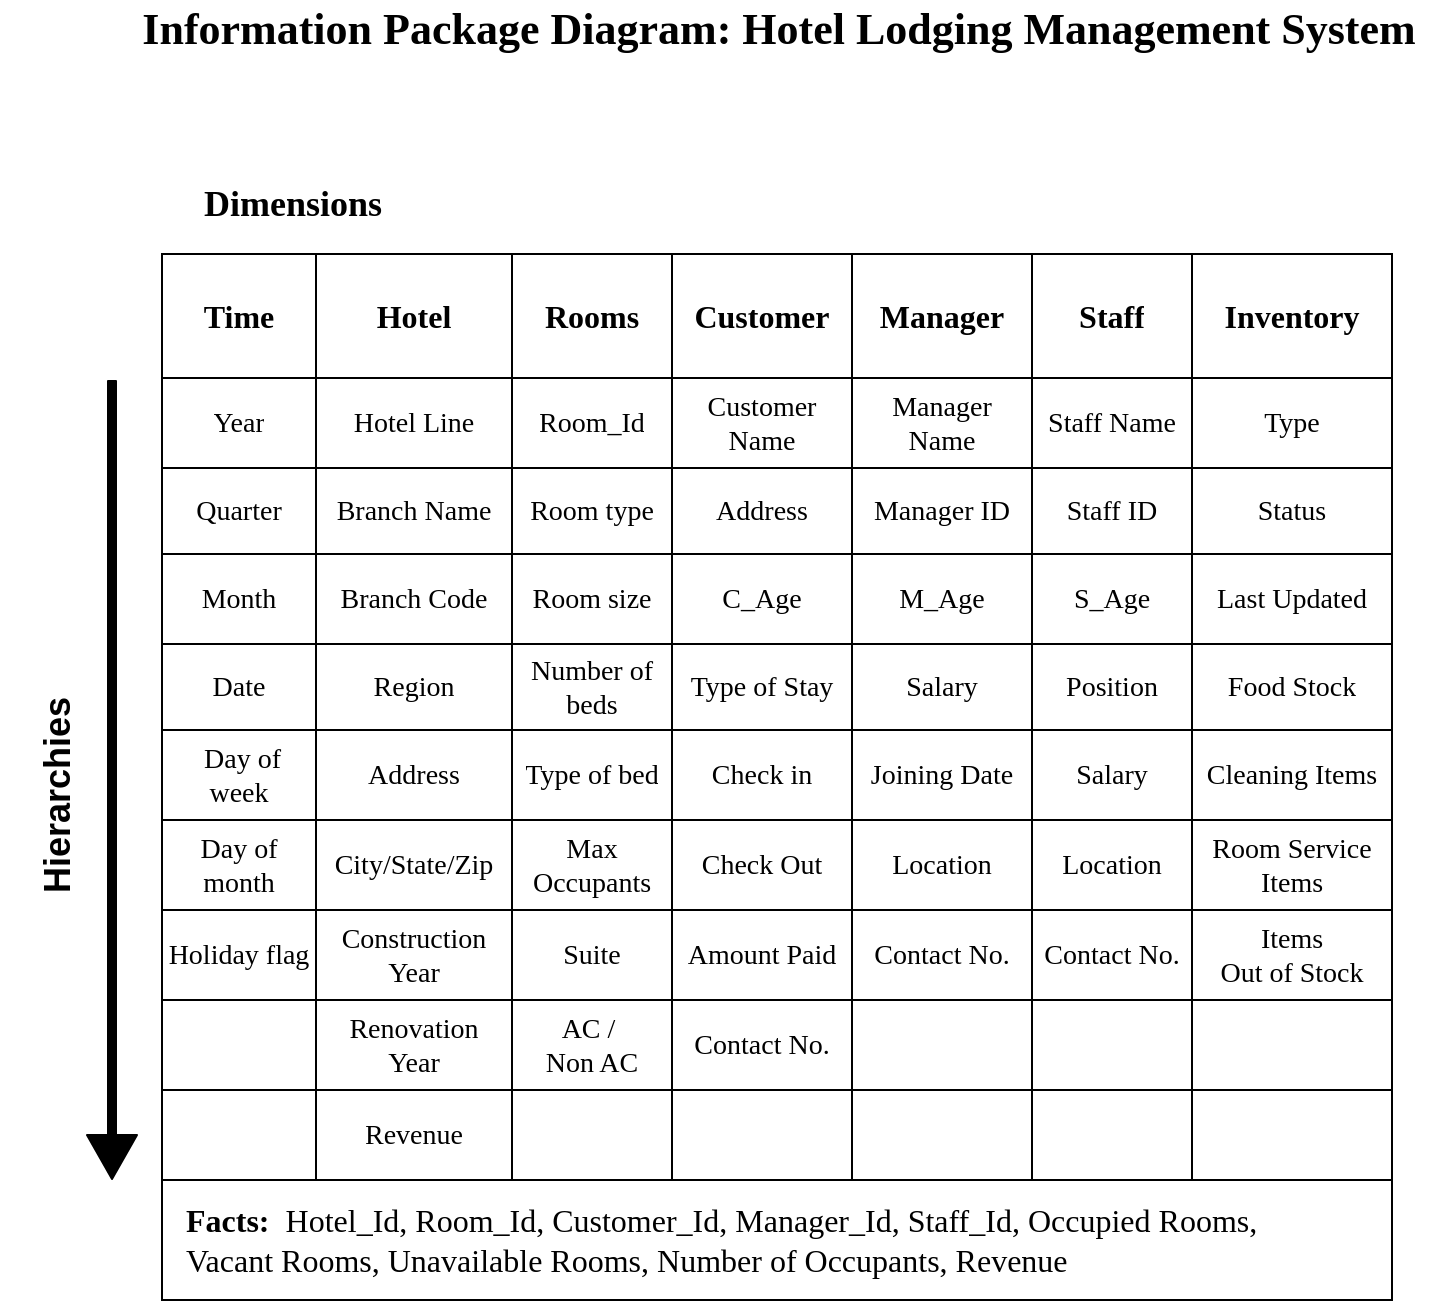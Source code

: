 <mxfile version="14.7.2" type="github">
  <diagram id="se8A-JM5ka0p8QmDvKIA" name="Page-1">
    <mxGraphModel dx="905" dy="619" grid="1" gridSize="10" guides="1" tooltips="1" connect="1" arrows="1" fold="1" page="1" pageScale="1" pageWidth="827" pageHeight="1169" math="0" shadow="0">
      <root>
        <mxCell id="0" />
        <mxCell id="1" parent="0" />
        <mxCell id="weNy3KT9s2WzeFUNVDEB-32" value="&lt;font face=&quot;Times New Roman&quot; style=&quot;font-size: 18px&quot;&gt;&lt;b&gt;Dimensions&lt;/b&gt;&lt;/font&gt;" style="text;html=1;strokeColor=none;fillColor=none;align=center;verticalAlign=middle;whiteSpace=wrap;rounded=0;" parent="1" vertex="1">
          <mxGeometry x="135" y="227" width="131" height="50" as="geometry" />
        </mxCell>
        <mxCell id="weNy3KT9s2WzeFUNVDEB-33" value="&lt;font style=&quot;font-size: 18px&quot;&gt;&lt;b&gt;Hierarchies&lt;/b&gt;&lt;/font&gt;" style="text;html=1;strokeColor=none;fillColor=none;align=center;verticalAlign=middle;whiteSpace=wrap;rounded=0;rotation=270;" parent="1" vertex="1">
          <mxGeometry x="20" y="520" width="125" height="55" as="geometry" />
        </mxCell>
        <mxCell id="weNy3KT9s2WzeFUNVDEB-34" value="" style="shape=flexArrow;endArrow=classic;html=1;labelBackgroundColor=#000000;fillColor=#000000;width=4;endSize=7;fontFamily=Times New Roman;" parent="1" edge="1">
          <mxGeometry width="50" height="50" relative="1" as="geometry">
            <mxPoint x="110" y="340" as="sourcePoint" />
            <mxPoint x="110" y="740" as="targetPoint" />
            <Array as="points" />
          </mxGeometry>
        </mxCell>
        <mxCell id="weNy3KT9s2WzeFUNVDEB-136" value="" style="shape=table;html=1;whiteSpace=wrap;startSize=0;container=1;collapsible=0;childLayout=tableLayout;fontFamily=Times New Roman;fontSize=14;rowLines=1;columnLines=1;fixedRows=0;separatorColor=#FFFFFF;" parent="1" vertex="1">
          <mxGeometry x="135" y="277" width="615" height="463" as="geometry" />
        </mxCell>
        <mxCell id="weNy3KT9s2WzeFUNVDEB-145" value="" style="shape=partialRectangle;html=1;whiteSpace=wrap;collapsible=0;dropTarget=0;pointerEvents=0;fillColor=none;top=0;left=0;bottom=0;right=0;points=[[0,0.5],[1,0.5]];portConstraint=eastwest;fontStyle=1;fontFamily=Times New Roman;fontSize=18;" parent="weNy3KT9s2WzeFUNVDEB-136" vertex="1">
          <mxGeometry width="615" height="62" as="geometry" />
        </mxCell>
        <mxCell id="weNy3KT9s2WzeFUNVDEB-146" value="&lt;font style=&quot;font-size: 16px&quot;&gt;&lt;b&gt;Time&lt;/b&gt;&lt;/font&gt;" style="shape=partialRectangle;html=1;whiteSpace=wrap;connectable=0;overflow=hidden;fillColor=none;top=0;left=0;bottom=0;right=0;fontFamily=Times New Roman;" parent="weNy3KT9s2WzeFUNVDEB-145" vertex="1">
          <mxGeometry width="77" height="62" as="geometry" />
        </mxCell>
        <mxCell id="weNy3KT9s2WzeFUNVDEB-147" value="&lt;font style=&quot;font-size: 16px&quot;&gt;&lt;b&gt;Hotel&lt;/b&gt;&lt;/font&gt;" style="shape=partialRectangle;html=1;whiteSpace=wrap;connectable=0;overflow=hidden;fillColor=none;top=0;left=0;bottom=0;right=0;fontFamily=Times New Roman;" parent="weNy3KT9s2WzeFUNVDEB-145" vertex="1">
          <mxGeometry x="77" width="98" height="62" as="geometry" />
        </mxCell>
        <mxCell id="weNy3KT9s2WzeFUNVDEB-148" value="&lt;font style=&quot;font-size: 16px&quot;&gt;&lt;b&gt;Rooms&lt;/b&gt;&lt;/font&gt;" style="shape=partialRectangle;html=1;whiteSpace=wrap;connectable=0;overflow=hidden;fillColor=none;top=0;left=0;bottom=0;right=0;fontFamily=Times New Roman;" parent="weNy3KT9s2WzeFUNVDEB-145" vertex="1">
          <mxGeometry x="175" width="80" height="62" as="geometry" />
        </mxCell>
        <mxCell id="weNy3KT9s2WzeFUNVDEB-149" value="&lt;font style=&quot;font-size: 16px&quot;&gt;&lt;b&gt;Customer&lt;/b&gt;&lt;/font&gt;" style="shape=partialRectangle;html=1;whiteSpace=wrap;connectable=0;overflow=hidden;fillColor=none;top=0;left=0;bottom=0;right=0;fontFamily=Times New Roman;" parent="weNy3KT9s2WzeFUNVDEB-145" vertex="1">
          <mxGeometry x="255" width="90" height="62" as="geometry" />
        </mxCell>
        <mxCell id="weNy3KT9s2WzeFUNVDEB-150" value="&lt;font style=&quot;font-size: 16px&quot;&gt;&lt;b&gt;Manager&lt;/b&gt;&lt;/font&gt;" style="shape=partialRectangle;html=1;whiteSpace=wrap;connectable=0;overflow=hidden;fillColor=none;top=0;left=0;bottom=0;right=0;fontFamily=Times New Roman;" parent="weNy3KT9s2WzeFUNVDEB-145" vertex="1">
          <mxGeometry x="345" width="90" height="62" as="geometry" />
        </mxCell>
        <mxCell id="weNy3KT9s2WzeFUNVDEB-151" value="&lt;font style=&quot;font-size: 16px&quot;&gt;&lt;b&gt;Staff&lt;/b&gt;&lt;/font&gt;" style="shape=partialRectangle;html=1;whiteSpace=wrap;connectable=0;overflow=hidden;fillColor=none;top=0;left=0;bottom=0;right=0;fontFamily=Times New Roman;" parent="weNy3KT9s2WzeFUNVDEB-145" vertex="1">
          <mxGeometry x="435" width="80" height="62" as="geometry" />
        </mxCell>
        <mxCell id="weNy3KT9s2WzeFUNVDEB-152" value="&lt;font size=&quot;1&quot;&gt;&lt;b style=&quot;font-size: 16px&quot;&gt;Inventory&lt;/b&gt;&lt;/font&gt;" style="shape=partialRectangle;html=1;whiteSpace=wrap;connectable=0;overflow=hidden;fillColor=none;top=0;left=0;bottom=0;right=0;fontFamily=Times New Roman;" parent="weNy3KT9s2WzeFUNVDEB-145" vertex="1">
          <mxGeometry x="515" width="100" height="62" as="geometry" />
        </mxCell>
        <mxCell id="weNy3KT9s2WzeFUNVDEB-153" value="" style="shape=partialRectangle;html=1;whiteSpace=wrap;collapsible=0;dropTarget=0;pointerEvents=0;fillColor=none;top=0;left=0;bottom=0;right=0;points=[[0,0.5],[1,0.5]];portConstraint=eastwest;fontFamily=Times New Roman;fontSize=14;" parent="weNy3KT9s2WzeFUNVDEB-136" vertex="1">
          <mxGeometry y="62" width="615" height="45" as="geometry" />
        </mxCell>
        <mxCell id="weNy3KT9s2WzeFUNVDEB-154" value="&lt;font style=&quot;font-size: 14px&quot;&gt;Year&lt;/font&gt;" style="shape=partialRectangle;html=1;whiteSpace=wrap;connectable=0;overflow=hidden;fillColor=none;top=0;left=0;bottom=0;right=0;fontFamily=Times New Roman;" parent="weNy3KT9s2WzeFUNVDEB-153" vertex="1">
          <mxGeometry width="77" height="45" as="geometry" />
        </mxCell>
        <mxCell id="weNy3KT9s2WzeFUNVDEB-155" value="&lt;font style=&quot;font-size: 14px&quot;&gt;Hotel Line&lt;/font&gt;" style="shape=partialRectangle;html=1;whiteSpace=wrap;connectable=0;overflow=hidden;fillColor=none;top=0;left=0;bottom=0;right=0;fontFamily=Times New Roman;" parent="weNy3KT9s2WzeFUNVDEB-153" vertex="1">
          <mxGeometry x="77" width="98" height="45" as="geometry" />
        </mxCell>
        <mxCell id="weNy3KT9s2WzeFUNVDEB-156" value="&lt;font style=&quot;font-size: 14px&quot;&gt;Room_Id&lt;/font&gt;" style="shape=partialRectangle;html=1;whiteSpace=wrap;connectable=0;overflow=hidden;fillColor=none;top=0;left=0;bottom=0;right=0;fontFamily=Times New Roman;" parent="weNy3KT9s2WzeFUNVDEB-153" vertex="1">
          <mxGeometry x="175" width="80" height="45" as="geometry" />
        </mxCell>
        <mxCell id="weNy3KT9s2WzeFUNVDEB-157" value="&lt;font style=&quot;font-size: 14px&quot;&gt;Customer Name&lt;/font&gt;" style="shape=partialRectangle;html=1;whiteSpace=wrap;connectable=0;overflow=hidden;fillColor=none;top=0;left=0;bottom=0;right=0;fontFamily=Times New Roman;" parent="weNy3KT9s2WzeFUNVDEB-153" vertex="1">
          <mxGeometry x="255" width="90" height="45" as="geometry" />
        </mxCell>
        <mxCell id="weNy3KT9s2WzeFUNVDEB-158" value="&lt;span style=&quot;font-size: 14px&quot;&gt;Manager&lt;br&gt;Name&lt;/span&gt;" style="shape=partialRectangle;html=1;whiteSpace=wrap;connectable=0;overflow=hidden;fillColor=none;top=0;left=0;bottom=0;right=0;fontFamily=Times New Roman;" parent="weNy3KT9s2WzeFUNVDEB-153" vertex="1">
          <mxGeometry x="345" width="90" height="45" as="geometry" />
        </mxCell>
        <mxCell id="weNy3KT9s2WzeFUNVDEB-159" value="&lt;span style=&quot;font-size: 14px&quot;&gt;Staff Name&lt;/span&gt;" style="shape=partialRectangle;html=1;whiteSpace=wrap;connectable=0;overflow=hidden;fillColor=none;top=0;left=0;bottom=0;right=0;fontFamily=Times New Roman;" parent="weNy3KT9s2WzeFUNVDEB-153" vertex="1">
          <mxGeometry x="435" width="80" height="45" as="geometry" />
        </mxCell>
        <mxCell id="weNy3KT9s2WzeFUNVDEB-160" value="&lt;font style=&quot;font-size: 14px&quot;&gt;Type&lt;/font&gt;" style="shape=partialRectangle;html=1;whiteSpace=wrap;connectable=0;overflow=hidden;fillColor=none;top=0;left=0;bottom=0;right=0;fontFamily=Times New Roman;" parent="weNy3KT9s2WzeFUNVDEB-153" vertex="1">
          <mxGeometry x="515" width="100" height="45" as="geometry" />
        </mxCell>
        <mxCell id="weNy3KT9s2WzeFUNVDEB-161" value="" style="shape=partialRectangle;html=1;whiteSpace=wrap;collapsible=0;dropTarget=0;pointerEvents=0;fillColor=none;top=0;left=0;bottom=0;right=0;points=[[0,0.5],[1,0.5]];portConstraint=eastwest;fontFamily=Times New Roman;" parent="weNy3KT9s2WzeFUNVDEB-136" vertex="1">
          <mxGeometry y="107" width="615" height="43" as="geometry" />
        </mxCell>
        <mxCell id="weNy3KT9s2WzeFUNVDEB-162" value="&lt;font style=&quot;font-size: 14px&quot;&gt;Quarter&lt;/font&gt;" style="shape=partialRectangle;html=1;whiteSpace=wrap;connectable=0;overflow=hidden;fillColor=none;top=0;left=0;bottom=0;right=0;fontFamily=Times New Roman;" parent="weNy3KT9s2WzeFUNVDEB-161" vertex="1">
          <mxGeometry width="77" height="43" as="geometry" />
        </mxCell>
        <mxCell id="weNy3KT9s2WzeFUNVDEB-163" value="&lt;font style=&quot;font-size: 14px&quot;&gt;Branch Name&lt;/font&gt;" style="shape=partialRectangle;html=1;whiteSpace=wrap;connectable=0;overflow=hidden;fillColor=none;top=0;left=0;bottom=0;right=0;fontFamily=Times New Roman;" parent="weNy3KT9s2WzeFUNVDEB-161" vertex="1">
          <mxGeometry x="77" width="98" height="43" as="geometry" />
        </mxCell>
        <mxCell id="weNy3KT9s2WzeFUNVDEB-164" value="&lt;font style=&quot;font-size: 14px&quot;&gt;Room typ&lt;/font&gt;&lt;span style=&quot;font-size: 14px&quot;&gt;e&lt;/span&gt;" style="shape=partialRectangle;html=1;whiteSpace=wrap;connectable=0;overflow=hidden;fillColor=none;top=0;left=0;bottom=0;right=0;fontFamily=Times New Roman;" parent="weNy3KT9s2WzeFUNVDEB-161" vertex="1">
          <mxGeometry x="175" width="80" height="43" as="geometry" />
        </mxCell>
        <mxCell id="weNy3KT9s2WzeFUNVDEB-165" value="&lt;span style=&quot;font-size: 14px&quot;&gt;Address&lt;/span&gt;" style="shape=partialRectangle;html=1;whiteSpace=wrap;connectable=0;overflow=hidden;fillColor=none;top=0;left=0;bottom=0;right=0;fontFamily=Times New Roman;" parent="weNy3KT9s2WzeFUNVDEB-161" vertex="1">
          <mxGeometry x="255" width="90" height="43" as="geometry" />
        </mxCell>
        <mxCell id="weNy3KT9s2WzeFUNVDEB-166" value="&lt;span style=&quot;font-size: 14px&quot;&gt;Manager ID&lt;/span&gt;" style="shape=partialRectangle;html=1;whiteSpace=wrap;connectable=0;overflow=hidden;fillColor=none;top=0;left=0;bottom=0;right=0;fontFamily=Times New Roman;" parent="weNy3KT9s2WzeFUNVDEB-161" vertex="1">
          <mxGeometry x="345" width="90" height="43" as="geometry" />
        </mxCell>
        <mxCell id="weNy3KT9s2WzeFUNVDEB-167" value="&lt;span style=&quot;font-size: 14px&quot;&gt;Staff ID&lt;/span&gt;" style="shape=partialRectangle;html=1;whiteSpace=wrap;connectable=0;overflow=hidden;fillColor=none;top=0;left=0;bottom=0;right=0;fontFamily=Times New Roman;" parent="weNy3KT9s2WzeFUNVDEB-161" vertex="1">
          <mxGeometry x="435" width="80" height="43" as="geometry" />
        </mxCell>
        <mxCell id="weNy3KT9s2WzeFUNVDEB-168" value="&lt;font style=&quot;font-size: 14px&quot;&gt;Status&lt;/font&gt;" style="shape=partialRectangle;html=1;whiteSpace=wrap;connectable=0;overflow=hidden;fillColor=none;top=0;left=0;bottom=0;right=0;fontFamily=Times New Roman;" parent="weNy3KT9s2WzeFUNVDEB-161" vertex="1">
          <mxGeometry x="515" width="100" height="43" as="geometry" />
        </mxCell>
        <mxCell id="weNy3KT9s2WzeFUNVDEB-169" value="" style="shape=partialRectangle;html=1;whiteSpace=wrap;collapsible=0;dropTarget=0;pointerEvents=0;fillColor=none;top=0;left=0;bottom=0;right=0;points=[[0,0.5],[1,0.5]];portConstraint=eastwest;fontFamily=Times New Roman;" parent="weNy3KT9s2WzeFUNVDEB-136" vertex="1">
          <mxGeometry y="150" width="615" height="45" as="geometry" />
        </mxCell>
        <mxCell id="weNy3KT9s2WzeFUNVDEB-170" value="&lt;font style=&quot;font-size: 14px&quot;&gt;Month&lt;/font&gt;" style="shape=partialRectangle;html=1;whiteSpace=wrap;connectable=0;overflow=hidden;fillColor=none;top=0;left=0;bottom=0;right=0;fontFamily=Times New Roman;" parent="weNy3KT9s2WzeFUNVDEB-169" vertex="1">
          <mxGeometry width="77" height="45" as="geometry" />
        </mxCell>
        <mxCell id="weNy3KT9s2WzeFUNVDEB-171" value="&lt;font style=&quot;font-size: 14px&quot;&gt;Branch Code&lt;/font&gt;" style="shape=partialRectangle;html=1;whiteSpace=wrap;connectable=0;overflow=hidden;fillColor=none;top=0;left=0;bottom=0;right=0;fontFamily=Times New Roman;" parent="weNy3KT9s2WzeFUNVDEB-169" vertex="1">
          <mxGeometry x="77" width="98" height="45" as="geometry" />
        </mxCell>
        <mxCell id="weNy3KT9s2WzeFUNVDEB-172" value="&lt;span style=&quot;font-size: 14px&quot;&gt;Room size&lt;/span&gt;" style="shape=partialRectangle;html=1;whiteSpace=wrap;connectable=0;overflow=hidden;fillColor=none;top=0;left=0;bottom=0;right=0;fontFamily=Times New Roman;" parent="weNy3KT9s2WzeFUNVDEB-169" vertex="1">
          <mxGeometry x="175" width="80" height="45" as="geometry" />
        </mxCell>
        <mxCell id="weNy3KT9s2WzeFUNVDEB-173" value="&lt;span style=&quot;font-size: 14px&quot;&gt;C_Age&lt;/span&gt;" style="shape=partialRectangle;html=1;whiteSpace=wrap;connectable=0;overflow=hidden;fillColor=none;top=0;left=0;bottom=0;right=0;fontFamily=Times New Roman;" parent="weNy3KT9s2WzeFUNVDEB-169" vertex="1">
          <mxGeometry x="255" width="90" height="45" as="geometry" />
        </mxCell>
        <mxCell id="weNy3KT9s2WzeFUNVDEB-174" value="&lt;span style=&quot;font-size: 14px&quot;&gt;M_Age&lt;/span&gt;" style="shape=partialRectangle;html=1;whiteSpace=wrap;connectable=0;overflow=hidden;fillColor=none;top=0;left=0;bottom=0;right=0;fontFamily=Times New Roman;" parent="weNy3KT9s2WzeFUNVDEB-169" vertex="1">
          <mxGeometry x="345" width="90" height="45" as="geometry" />
        </mxCell>
        <mxCell id="weNy3KT9s2WzeFUNVDEB-175" value="&lt;span style=&quot;font-size: 14px&quot;&gt;S_Age&lt;/span&gt;" style="shape=partialRectangle;html=1;whiteSpace=wrap;connectable=0;overflow=hidden;fillColor=none;top=0;left=0;bottom=0;right=0;fontFamily=Times New Roman;" parent="weNy3KT9s2WzeFUNVDEB-169" vertex="1">
          <mxGeometry x="435" width="80" height="45" as="geometry" />
        </mxCell>
        <mxCell id="weNy3KT9s2WzeFUNVDEB-176" value="&lt;font style=&quot;font-size: 14px&quot;&gt;Last Updated&lt;/font&gt;" style="shape=partialRectangle;html=1;whiteSpace=wrap;connectable=0;overflow=hidden;fillColor=none;top=0;left=0;bottom=0;right=0;fontFamily=Times New Roman;" parent="weNy3KT9s2WzeFUNVDEB-169" vertex="1">
          <mxGeometry x="515" width="100" height="45" as="geometry" />
        </mxCell>
        <mxCell id="weNy3KT9s2WzeFUNVDEB-177" value="" style="shape=partialRectangle;html=1;whiteSpace=wrap;collapsible=0;dropTarget=0;pointerEvents=0;fillColor=none;top=0;left=0;bottom=0;right=0;points=[[0,0.5],[1,0.5]];portConstraint=eastwest;fontFamily=Times New Roman;" parent="weNy3KT9s2WzeFUNVDEB-136" vertex="1">
          <mxGeometry y="195" width="615" height="43" as="geometry" />
        </mxCell>
        <mxCell id="weNy3KT9s2WzeFUNVDEB-178" value="&lt;font style=&quot;font-size: 14px&quot;&gt;Date&lt;/font&gt;" style="shape=partialRectangle;html=1;whiteSpace=wrap;connectable=0;overflow=hidden;fillColor=none;top=0;left=0;bottom=0;right=0;fontFamily=Times New Roman;" parent="weNy3KT9s2WzeFUNVDEB-177" vertex="1">
          <mxGeometry width="77" height="43" as="geometry" />
        </mxCell>
        <mxCell id="weNy3KT9s2WzeFUNVDEB-179" value="&lt;font style=&quot;font-size: 14px&quot;&gt;Region&lt;/font&gt;" style="shape=partialRectangle;html=1;whiteSpace=wrap;connectable=0;overflow=hidden;fillColor=none;top=0;left=0;bottom=0;right=0;fontFamily=Times New Roman;" parent="weNy3KT9s2WzeFUNVDEB-177" vertex="1">
          <mxGeometry x="77" width="98" height="43" as="geometry" />
        </mxCell>
        <mxCell id="weNy3KT9s2WzeFUNVDEB-180" value="&lt;font style=&quot;font-size: 14px&quot;&gt;Number of beds&lt;/font&gt;" style="shape=partialRectangle;html=1;whiteSpace=wrap;connectable=0;overflow=hidden;fillColor=none;top=0;left=0;bottom=0;right=0;fontFamily=Times New Roman;" parent="weNy3KT9s2WzeFUNVDEB-177" vertex="1">
          <mxGeometry x="175" width="80" height="43" as="geometry" />
        </mxCell>
        <mxCell id="weNy3KT9s2WzeFUNVDEB-181" value="&lt;span style=&quot;font-size: 14px&quot;&gt;Type of Stay&lt;/span&gt;" style="shape=partialRectangle;html=1;whiteSpace=wrap;connectable=0;overflow=hidden;fillColor=none;top=0;left=0;bottom=0;right=0;fontFamily=Times New Roman;" parent="weNy3KT9s2WzeFUNVDEB-177" vertex="1">
          <mxGeometry x="255" width="90" height="43" as="geometry" />
        </mxCell>
        <mxCell id="weNy3KT9s2WzeFUNVDEB-182" value="&lt;span style=&quot;font-size: 14px&quot;&gt;Salary&lt;/span&gt;" style="shape=partialRectangle;html=1;whiteSpace=wrap;connectable=0;overflow=hidden;fillColor=none;top=0;left=0;bottom=0;right=0;fontFamily=Times New Roman;" parent="weNy3KT9s2WzeFUNVDEB-177" vertex="1">
          <mxGeometry x="345" width="90" height="43" as="geometry" />
        </mxCell>
        <mxCell id="weNy3KT9s2WzeFUNVDEB-183" value="&lt;span style=&quot;font-size: 14px&quot;&gt;Position&lt;/span&gt;" style="shape=partialRectangle;html=1;whiteSpace=wrap;connectable=0;overflow=hidden;fillColor=none;top=0;left=0;bottom=0;right=0;fontFamily=Times New Roman;" parent="weNy3KT9s2WzeFUNVDEB-177" vertex="1">
          <mxGeometry x="435" width="80" height="43" as="geometry" />
        </mxCell>
        <mxCell id="weNy3KT9s2WzeFUNVDEB-184" value="&lt;font style=&quot;font-size: 14px&quot;&gt;Food Stock&lt;/font&gt;" style="shape=partialRectangle;html=1;whiteSpace=wrap;connectable=0;overflow=hidden;fillColor=none;top=0;left=0;bottom=0;right=0;fontFamily=Times New Roman;" parent="weNy3KT9s2WzeFUNVDEB-177" vertex="1">
          <mxGeometry x="515" width="100" height="43" as="geometry" />
        </mxCell>
        <mxCell id="weNy3KT9s2WzeFUNVDEB-186" style="shape=partialRectangle;html=1;whiteSpace=wrap;collapsible=0;dropTarget=0;pointerEvents=0;fillColor=none;top=0;left=0;bottom=0;right=0;points=[[0,0.5],[1,0.5]];portConstraint=eastwest;fontFamily=Times New Roman;" parent="weNy3KT9s2WzeFUNVDEB-136" vertex="1">
          <mxGeometry y="238" width="615" height="45" as="geometry" />
        </mxCell>
        <mxCell id="weNy3KT9s2WzeFUNVDEB-187" value="&lt;span style=&quot;font-size: 14px&quot;&gt;&amp;nbsp;Day of week&lt;/span&gt;" style="shape=partialRectangle;html=1;whiteSpace=wrap;connectable=0;overflow=hidden;fillColor=none;top=0;left=0;bottom=0;right=0;fontFamily=Times New Roman;" parent="weNy3KT9s2WzeFUNVDEB-186" vertex="1">
          <mxGeometry width="77" height="45" as="geometry" />
        </mxCell>
        <mxCell id="weNy3KT9s2WzeFUNVDEB-188" value="&lt;font style=&quot;font-size: 14px&quot;&gt;Address&lt;/font&gt;" style="shape=partialRectangle;html=1;whiteSpace=wrap;connectable=0;overflow=hidden;fillColor=none;top=0;left=0;bottom=0;right=0;fontFamily=Times New Roman;" parent="weNy3KT9s2WzeFUNVDEB-186" vertex="1">
          <mxGeometry x="77" width="98" height="45" as="geometry" />
        </mxCell>
        <mxCell id="weNy3KT9s2WzeFUNVDEB-189" value="&lt;span style=&quot;font-size: 14px&quot;&gt;Type of bed&lt;/span&gt;" style="shape=partialRectangle;html=1;whiteSpace=wrap;connectable=0;overflow=hidden;fillColor=none;top=0;left=0;bottom=0;right=0;fontFamily=Times New Roman;" parent="weNy3KT9s2WzeFUNVDEB-186" vertex="1">
          <mxGeometry x="175" width="80" height="45" as="geometry" />
        </mxCell>
        <mxCell id="weNy3KT9s2WzeFUNVDEB-190" value="&lt;span style=&quot;font-size: 14px&quot;&gt;Check in&lt;/span&gt;" style="shape=partialRectangle;html=1;whiteSpace=wrap;connectable=0;overflow=hidden;fillColor=none;top=0;left=0;bottom=0;right=0;fontFamily=Times New Roman;" parent="weNy3KT9s2WzeFUNVDEB-186" vertex="1">
          <mxGeometry x="255" width="90" height="45" as="geometry" />
        </mxCell>
        <mxCell id="weNy3KT9s2WzeFUNVDEB-191" value="&lt;span style=&quot;font-size: 14px&quot;&gt;Joining Date&lt;/span&gt;" style="shape=partialRectangle;html=1;whiteSpace=wrap;connectable=0;overflow=hidden;fillColor=none;top=0;left=0;bottom=0;right=0;fontFamily=Times New Roman;" parent="weNy3KT9s2WzeFUNVDEB-186" vertex="1">
          <mxGeometry x="345" width="90" height="45" as="geometry" />
        </mxCell>
        <mxCell id="weNy3KT9s2WzeFUNVDEB-192" value="&lt;span style=&quot;font-size: 14px&quot;&gt;Salary&lt;/span&gt;" style="shape=partialRectangle;html=1;whiteSpace=wrap;connectable=0;overflow=hidden;fillColor=none;top=0;left=0;bottom=0;right=0;fontFamily=Times New Roman;" parent="weNy3KT9s2WzeFUNVDEB-186" vertex="1">
          <mxGeometry x="435" width="80" height="45" as="geometry" />
        </mxCell>
        <mxCell id="weNy3KT9s2WzeFUNVDEB-193" value="&lt;font style=&quot;font-size: 14px&quot;&gt;Cleaning Items&lt;/font&gt;" style="shape=partialRectangle;html=1;whiteSpace=wrap;connectable=0;overflow=hidden;fillColor=none;top=0;left=0;bottom=0;right=0;fontFamily=Times New Roman;" parent="weNy3KT9s2WzeFUNVDEB-186" vertex="1">
          <mxGeometry x="515" width="100" height="45" as="geometry" />
        </mxCell>
        <mxCell id="weNy3KT9s2WzeFUNVDEB-194" style="shape=partialRectangle;html=1;whiteSpace=wrap;collapsible=0;dropTarget=0;pointerEvents=0;fillColor=none;top=0;left=0;bottom=0;right=0;points=[[0,0.5],[1,0.5]];portConstraint=eastwest;fontFamily=Times New Roman;" parent="weNy3KT9s2WzeFUNVDEB-136" vertex="1">
          <mxGeometry y="283" width="615" height="45" as="geometry" />
        </mxCell>
        <mxCell id="weNy3KT9s2WzeFUNVDEB-195" value="&lt;font style=&quot;font-size: 14px&quot;&gt;Day of month&lt;/font&gt;" style="shape=partialRectangle;html=1;whiteSpace=wrap;connectable=0;overflow=hidden;fillColor=none;top=0;left=0;bottom=0;right=0;fontFamily=Times New Roman;" parent="weNy3KT9s2WzeFUNVDEB-194" vertex="1">
          <mxGeometry width="77" height="45" as="geometry" />
        </mxCell>
        <mxCell id="weNy3KT9s2WzeFUNVDEB-196" value="&lt;font style=&quot;font-size: 14px&quot;&gt;City/State/Zip&lt;/font&gt;" style="shape=partialRectangle;html=1;whiteSpace=wrap;connectable=0;overflow=hidden;fillColor=none;top=0;left=0;bottom=0;right=0;fontFamily=Times New Roman;" parent="weNy3KT9s2WzeFUNVDEB-194" vertex="1">
          <mxGeometry x="77" width="98" height="45" as="geometry" />
        </mxCell>
        <mxCell id="weNy3KT9s2WzeFUNVDEB-197" value="&lt;span style=&quot;font-size: 14px&quot;&gt;Max Occupants&lt;/span&gt;" style="shape=partialRectangle;html=1;whiteSpace=wrap;connectable=0;overflow=hidden;fillColor=none;top=0;left=0;bottom=0;right=0;fontFamily=Times New Roman;" parent="weNy3KT9s2WzeFUNVDEB-194" vertex="1">
          <mxGeometry x="175" width="80" height="45" as="geometry" />
        </mxCell>
        <mxCell id="weNy3KT9s2WzeFUNVDEB-198" value="&lt;span style=&quot;font-size: 14px&quot;&gt;Check Out&lt;/span&gt;" style="shape=partialRectangle;html=1;whiteSpace=wrap;connectable=0;overflow=hidden;fillColor=none;top=0;left=0;bottom=0;right=0;fontFamily=Times New Roman;" parent="weNy3KT9s2WzeFUNVDEB-194" vertex="1">
          <mxGeometry x="255" width="90" height="45" as="geometry" />
        </mxCell>
        <mxCell id="weNy3KT9s2WzeFUNVDEB-199" value="&lt;span style=&quot;font-size: 14px&quot;&gt;Location&lt;/span&gt;" style="shape=partialRectangle;html=1;whiteSpace=wrap;connectable=0;overflow=hidden;fillColor=none;top=0;left=0;bottom=0;right=0;fontFamily=Times New Roman;" parent="weNy3KT9s2WzeFUNVDEB-194" vertex="1">
          <mxGeometry x="345" width="90" height="45" as="geometry" />
        </mxCell>
        <mxCell id="weNy3KT9s2WzeFUNVDEB-200" value="&lt;font style=&quot;font-size: 14px&quot;&gt;Location&lt;/font&gt;" style="shape=partialRectangle;html=1;whiteSpace=wrap;connectable=0;overflow=hidden;fillColor=none;top=0;left=0;bottom=0;right=0;fontFamily=Times New Roman;" parent="weNy3KT9s2WzeFUNVDEB-194" vertex="1">
          <mxGeometry x="435" width="80" height="45" as="geometry" />
        </mxCell>
        <mxCell id="weNy3KT9s2WzeFUNVDEB-201" value="&lt;font style=&quot;font-size: 14px&quot;&gt;Room Service Items&lt;/font&gt;" style="shape=partialRectangle;html=1;whiteSpace=wrap;connectable=0;overflow=hidden;fillColor=none;top=0;left=0;bottom=0;right=0;fontFamily=Times New Roman;" parent="weNy3KT9s2WzeFUNVDEB-194" vertex="1">
          <mxGeometry x="515" width="100" height="45" as="geometry" />
        </mxCell>
        <mxCell id="weNy3KT9s2WzeFUNVDEB-137" value="" style="shape=partialRectangle;html=1;whiteSpace=wrap;collapsible=0;dropTarget=0;pointerEvents=0;fillColor=none;top=0;left=0;bottom=0;right=0;points=[[0,0.5],[1,0.5]];portConstraint=eastwest;fontFamily=Times New Roman;fontSize=14;" parent="weNy3KT9s2WzeFUNVDEB-136" vertex="1">
          <mxGeometry y="328" width="615" height="45" as="geometry" />
        </mxCell>
        <mxCell id="weNy3KT9s2WzeFUNVDEB-138" value="&lt;font style=&quot;font-size: 14px&quot;&gt;Holiday flag&lt;/font&gt;" style="shape=partialRectangle;html=1;whiteSpace=wrap;connectable=0;overflow=hidden;fillColor=none;top=0;left=0;bottom=0;right=0;fontFamily=Times New Roman;" parent="weNy3KT9s2WzeFUNVDEB-137" vertex="1">
          <mxGeometry width="77" height="45" as="geometry" />
        </mxCell>
        <mxCell id="weNy3KT9s2WzeFUNVDEB-139" value="&lt;font style=&quot;font-size: 14px&quot;&gt;Construction Year&lt;/font&gt;" style="shape=partialRectangle;html=1;whiteSpace=wrap;connectable=0;overflow=hidden;fillColor=none;top=0;left=0;bottom=0;right=0;fontFamily=Times New Roman;" parent="weNy3KT9s2WzeFUNVDEB-137" vertex="1">
          <mxGeometry x="77" width="98" height="45" as="geometry" />
        </mxCell>
        <mxCell id="weNy3KT9s2WzeFUNVDEB-140" value="&lt;span style=&quot;font-size: 14px&quot;&gt;Suite&lt;/span&gt;" style="shape=partialRectangle;html=1;whiteSpace=wrap;connectable=0;overflow=hidden;fillColor=none;top=0;left=0;bottom=0;right=0;fontFamily=Times New Roman;" parent="weNy3KT9s2WzeFUNVDEB-137" vertex="1">
          <mxGeometry x="175" width="80" height="45" as="geometry" />
        </mxCell>
        <mxCell id="weNy3KT9s2WzeFUNVDEB-141" value="&lt;span style=&quot;font-size: 14px&quot;&gt;Amount Paid&lt;/span&gt;" style="shape=partialRectangle;html=1;whiteSpace=wrap;connectable=0;overflow=hidden;fillColor=none;top=0;left=0;bottom=0;right=0;fontFamily=Times New Roman;" parent="weNy3KT9s2WzeFUNVDEB-137" vertex="1">
          <mxGeometry x="255" width="90" height="45" as="geometry" />
        </mxCell>
        <mxCell id="weNy3KT9s2WzeFUNVDEB-142" value="&lt;span style=&quot;font-size: 14px&quot;&gt;Contact No.&lt;/span&gt;" style="shape=partialRectangle;html=1;whiteSpace=wrap;connectable=0;overflow=hidden;fillColor=none;top=0;left=0;bottom=0;right=0;fontFamily=Times New Roman;" parent="weNy3KT9s2WzeFUNVDEB-137" vertex="1">
          <mxGeometry x="345" width="90" height="45" as="geometry" />
        </mxCell>
        <mxCell id="weNy3KT9s2WzeFUNVDEB-143" value="&lt;font style=&quot;font-size: 14px&quot;&gt;Contact No.&lt;/font&gt;" style="shape=partialRectangle;html=1;whiteSpace=wrap;connectable=0;overflow=hidden;fillColor=none;top=0;left=0;bottom=0;right=0;fontFamily=Times New Roman;" parent="weNy3KT9s2WzeFUNVDEB-137" vertex="1">
          <mxGeometry x="435" width="80" height="45" as="geometry" />
        </mxCell>
        <mxCell id="weNy3KT9s2WzeFUNVDEB-144" value="&lt;font style=&quot;font-size: 14px&quot;&gt;Items&lt;br&gt;Out of Stock&lt;/font&gt;" style="shape=partialRectangle;html=1;whiteSpace=wrap;connectable=0;overflow=hidden;fillColor=none;top=0;left=0;bottom=0;right=0;fontFamily=Times New Roman;" parent="weNy3KT9s2WzeFUNVDEB-137" vertex="1">
          <mxGeometry x="515" width="100" height="45" as="geometry" />
        </mxCell>
        <mxCell id="weNy3KT9s2WzeFUNVDEB-210" style="shape=partialRectangle;html=1;whiteSpace=wrap;collapsible=0;dropTarget=0;pointerEvents=0;fillColor=none;top=0;left=0;bottom=0;right=0;points=[[0,0.5],[1,0.5]];portConstraint=eastwest;fontFamily=Times New Roman;fontSize=14;" parent="weNy3KT9s2WzeFUNVDEB-136" vertex="1">
          <mxGeometry y="373" width="615" height="45" as="geometry" />
        </mxCell>
        <mxCell id="weNy3KT9s2WzeFUNVDEB-211" style="shape=partialRectangle;html=1;whiteSpace=wrap;connectable=0;overflow=hidden;fillColor=none;top=0;left=0;bottom=0;right=0;fontFamily=Times New Roman;" parent="weNy3KT9s2WzeFUNVDEB-210" vertex="1">
          <mxGeometry width="77" height="45" as="geometry" />
        </mxCell>
        <mxCell id="weNy3KT9s2WzeFUNVDEB-212" value="&lt;font style=&quot;font-size: 14px&quot;&gt;Renovation &lt;br&gt;Year&lt;/font&gt;" style="shape=partialRectangle;html=1;whiteSpace=wrap;connectable=0;overflow=hidden;fillColor=none;top=0;left=0;bottom=0;right=0;fontFamily=Times New Roman;" parent="weNy3KT9s2WzeFUNVDEB-210" vertex="1">
          <mxGeometry x="77" width="98" height="45" as="geometry" />
        </mxCell>
        <mxCell id="weNy3KT9s2WzeFUNVDEB-213" value="&lt;span style=&quot;font-size: 14px&quot;&gt;AC /&amp;nbsp;&lt;/span&gt;&lt;br style=&quot;font-size: 14px&quot;&gt;&lt;span style=&quot;font-size: 14px&quot;&gt;Non AC&lt;/span&gt;" style="shape=partialRectangle;html=1;whiteSpace=wrap;connectable=0;overflow=hidden;fillColor=none;top=0;left=0;bottom=0;right=0;fontFamily=Times New Roman;" parent="weNy3KT9s2WzeFUNVDEB-210" vertex="1">
          <mxGeometry x="175" width="80" height="45" as="geometry" />
        </mxCell>
        <mxCell id="weNy3KT9s2WzeFUNVDEB-214" value="&lt;font style=&quot;font-size: 14px&quot;&gt;Contact No.&lt;/font&gt;" style="shape=partialRectangle;html=1;whiteSpace=wrap;connectable=0;overflow=hidden;fillColor=none;top=0;left=0;bottom=0;right=0;fontFamily=Times New Roman;" parent="weNy3KT9s2WzeFUNVDEB-210" vertex="1">
          <mxGeometry x="255" width="90" height="45" as="geometry" />
        </mxCell>
        <mxCell id="weNy3KT9s2WzeFUNVDEB-215" value="" style="shape=partialRectangle;html=1;whiteSpace=wrap;connectable=0;overflow=hidden;fillColor=none;top=0;left=0;bottom=0;right=0;fontFamily=Times New Roman;" parent="weNy3KT9s2WzeFUNVDEB-210" vertex="1">
          <mxGeometry x="345" width="90" height="45" as="geometry" />
        </mxCell>
        <mxCell id="weNy3KT9s2WzeFUNVDEB-216" style="shape=partialRectangle;html=1;whiteSpace=wrap;connectable=0;overflow=hidden;fillColor=none;top=0;left=0;bottom=0;right=0;fontFamily=Times New Roman;" parent="weNy3KT9s2WzeFUNVDEB-210" vertex="1">
          <mxGeometry x="435" width="80" height="45" as="geometry" />
        </mxCell>
        <mxCell id="weNy3KT9s2WzeFUNVDEB-217" style="shape=partialRectangle;html=1;whiteSpace=wrap;connectable=0;overflow=hidden;fillColor=none;top=0;left=0;bottom=0;right=0;fontFamily=Times New Roman;" parent="weNy3KT9s2WzeFUNVDEB-210" vertex="1">
          <mxGeometry x="515" width="100" height="45" as="geometry" />
        </mxCell>
        <mxCell id="weNy3KT9s2WzeFUNVDEB-228" style="shape=partialRectangle;html=1;whiteSpace=wrap;collapsible=0;dropTarget=0;pointerEvents=0;fillColor=none;top=0;left=0;bottom=0;right=0;points=[[0,0.5],[1,0.5]];portConstraint=eastwest;fontFamily=Times New Roman;fontSize=14;" parent="weNy3KT9s2WzeFUNVDEB-136" vertex="1">
          <mxGeometry y="418" width="615" height="45" as="geometry" />
        </mxCell>
        <mxCell id="weNy3KT9s2WzeFUNVDEB-229" style="shape=partialRectangle;html=1;whiteSpace=wrap;connectable=0;overflow=hidden;fillColor=none;top=0;left=0;bottom=0;right=0;fontFamily=Times New Roman;" parent="weNy3KT9s2WzeFUNVDEB-228" vertex="1">
          <mxGeometry width="77" height="45" as="geometry" />
        </mxCell>
        <mxCell id="weNy3KT9s2WzeFUNVDEB-230" value="&lt;font style=&quot;font-size: 14px&quot;&gt;Revenue&lt;/font&gt;" style="shape=partialRectangle;html=1;whiteSpace=wrap;connectable=0;overflow=hidden;fillColor=none;top=0;left=0;bottom=0;right=0;fontFamily=Times New Roman;" parent="weNy3KT9s2WzeFUNVDEB-228" vertex="1">
          <mxGeometry x="77" width="98" height="45" as="geometry" />
        </mxCell>
        <mxCell id="weNy3KT9s2WzeFUNVDEB-231" style="shape=partialRectangle;html=1;whiteSpace=wrap;connectable=0;overflow=hidden;fillColor=none;top=0;left=0;bottom=0;right=0;fontFamily=Times New Roman;" parent="weNy3KT9s2WzeFUNVDEB-228" vertex="1">
          <mxGeometry x="175" width="80" height="45" as="geometry" />
        </mxCell>
        <mxCell id="weNy3KT9s2WzeFUNVDEB-232" style="shape=partialRectangle;html=1;whiteSpace=wrap;connectable=0;overflow=hidden;fillColor=none;top=0;left=0;bottom=0;right=0;fontFamily=Times New Roman;" parent="weNy3KT9s2WzeFUNVDEB-228" vertex="1">
          <mxGeometry x="255" width="90" height="45" as="geometry" />
        </mxCell>
        <mxCell id="weNy3KT9s2WzeFUNVDEB-233" style="shape=partialRectangle;html=1;whiteSpace=wrap;connectable=0;overflow=hidden;fillColor=none;top=0;left=0;bottom=0;right=0;fontFamily=Times New Roman;" parent="weNy3KT9s2WzeFUNVDEB-228" vertex="1">
          <mxGeometry x="345" width="90" height="45" as="geometry" />
        </mxCell>
        <mxCell id="weNy3KT9s2WzeFUNVDEB-234" style="shape=partialRectangle;html=1;whiteSpace=wrap;connectable=0;overflow=hidden;fillColor=none;top=0;left=0;bottom=0;right=0;fontFamily=Times New Roman;" parent="weNy3KT9s2WzeFUNVDEB-228" vertex="1">
          <mxGeometry x="435" width="80" height="45" as="geometry" />
        </mxCell>
        <mxCell id="weNy3KT9s2WzeFUNVDEB-235" style="shape=partialRectangle;html=1;whiteSpace=wrap;connectable=0;overflow=hidden;fillColor=none;top=0;left=0;bottom=0;right=0;fontFamily=Times New Roman;" parent="weNy3KT9s2WzeFUNVDEB-228" vertex="1">
          <mxGeometry x="515" width="100" height="45" as="geometry" />
        </mxCell>
        <mxCell id="weNy3KT9s2WzeFUNVDEB-219" value="&lt;div&gt;&lt;font style=&quot;font-weight: bold ; font-size: 16px&quot;&gt;Facts:&amp;nbsp; &lt;/font&gt;&lt;font style=&quot;font-size: 16px&quot;&gt;Hotel_Id, Room_Id, Customer_Id, Manager_Id, Staff_Id, Occupied Rooms, Vacant&amp;nbsp;Rooms, Unavailable Rooms, Number of Occupants, Revenue&lt;/font&gt;&lt;/div&gt;&lt;div&gt;&lt;/div&gt;" style="rounded=0;whiteSpace=wrap;html=1;fontFamily=Times New Roman;fontSize=14;strokeColor=#000000;strokeWidth=1;align=left;spacingLeft=10;" parent="1" vertex="1">
          <mxGeometry x="135" y="740" width="615" height="60" as="geometry" />
        </mxCell>
        <mxCell id="weNy3KT9s2WzeFUNVDEB-237" value="&lt;font style=&quot;font-size: 22px&quot;&gt;&lt;b&gt;Information Package Diagram: Hotel Lodging Management System&lt;/b&gt;&lt;/font&gt;" style="text;html=1;align=center;verticalAlign=middle;resizable=0;points=[];autosize=1;strokeColor=none;fontSize=14;fontFamily=Times New Roman;" parent="1" vertex="1">
          <mxGeometry x="117.5" y="150" width="650" height="30" as="geometry" />
        </mxCell>
      </root>
    </mxGraphModel>
  </diagram>
</mxfile>
